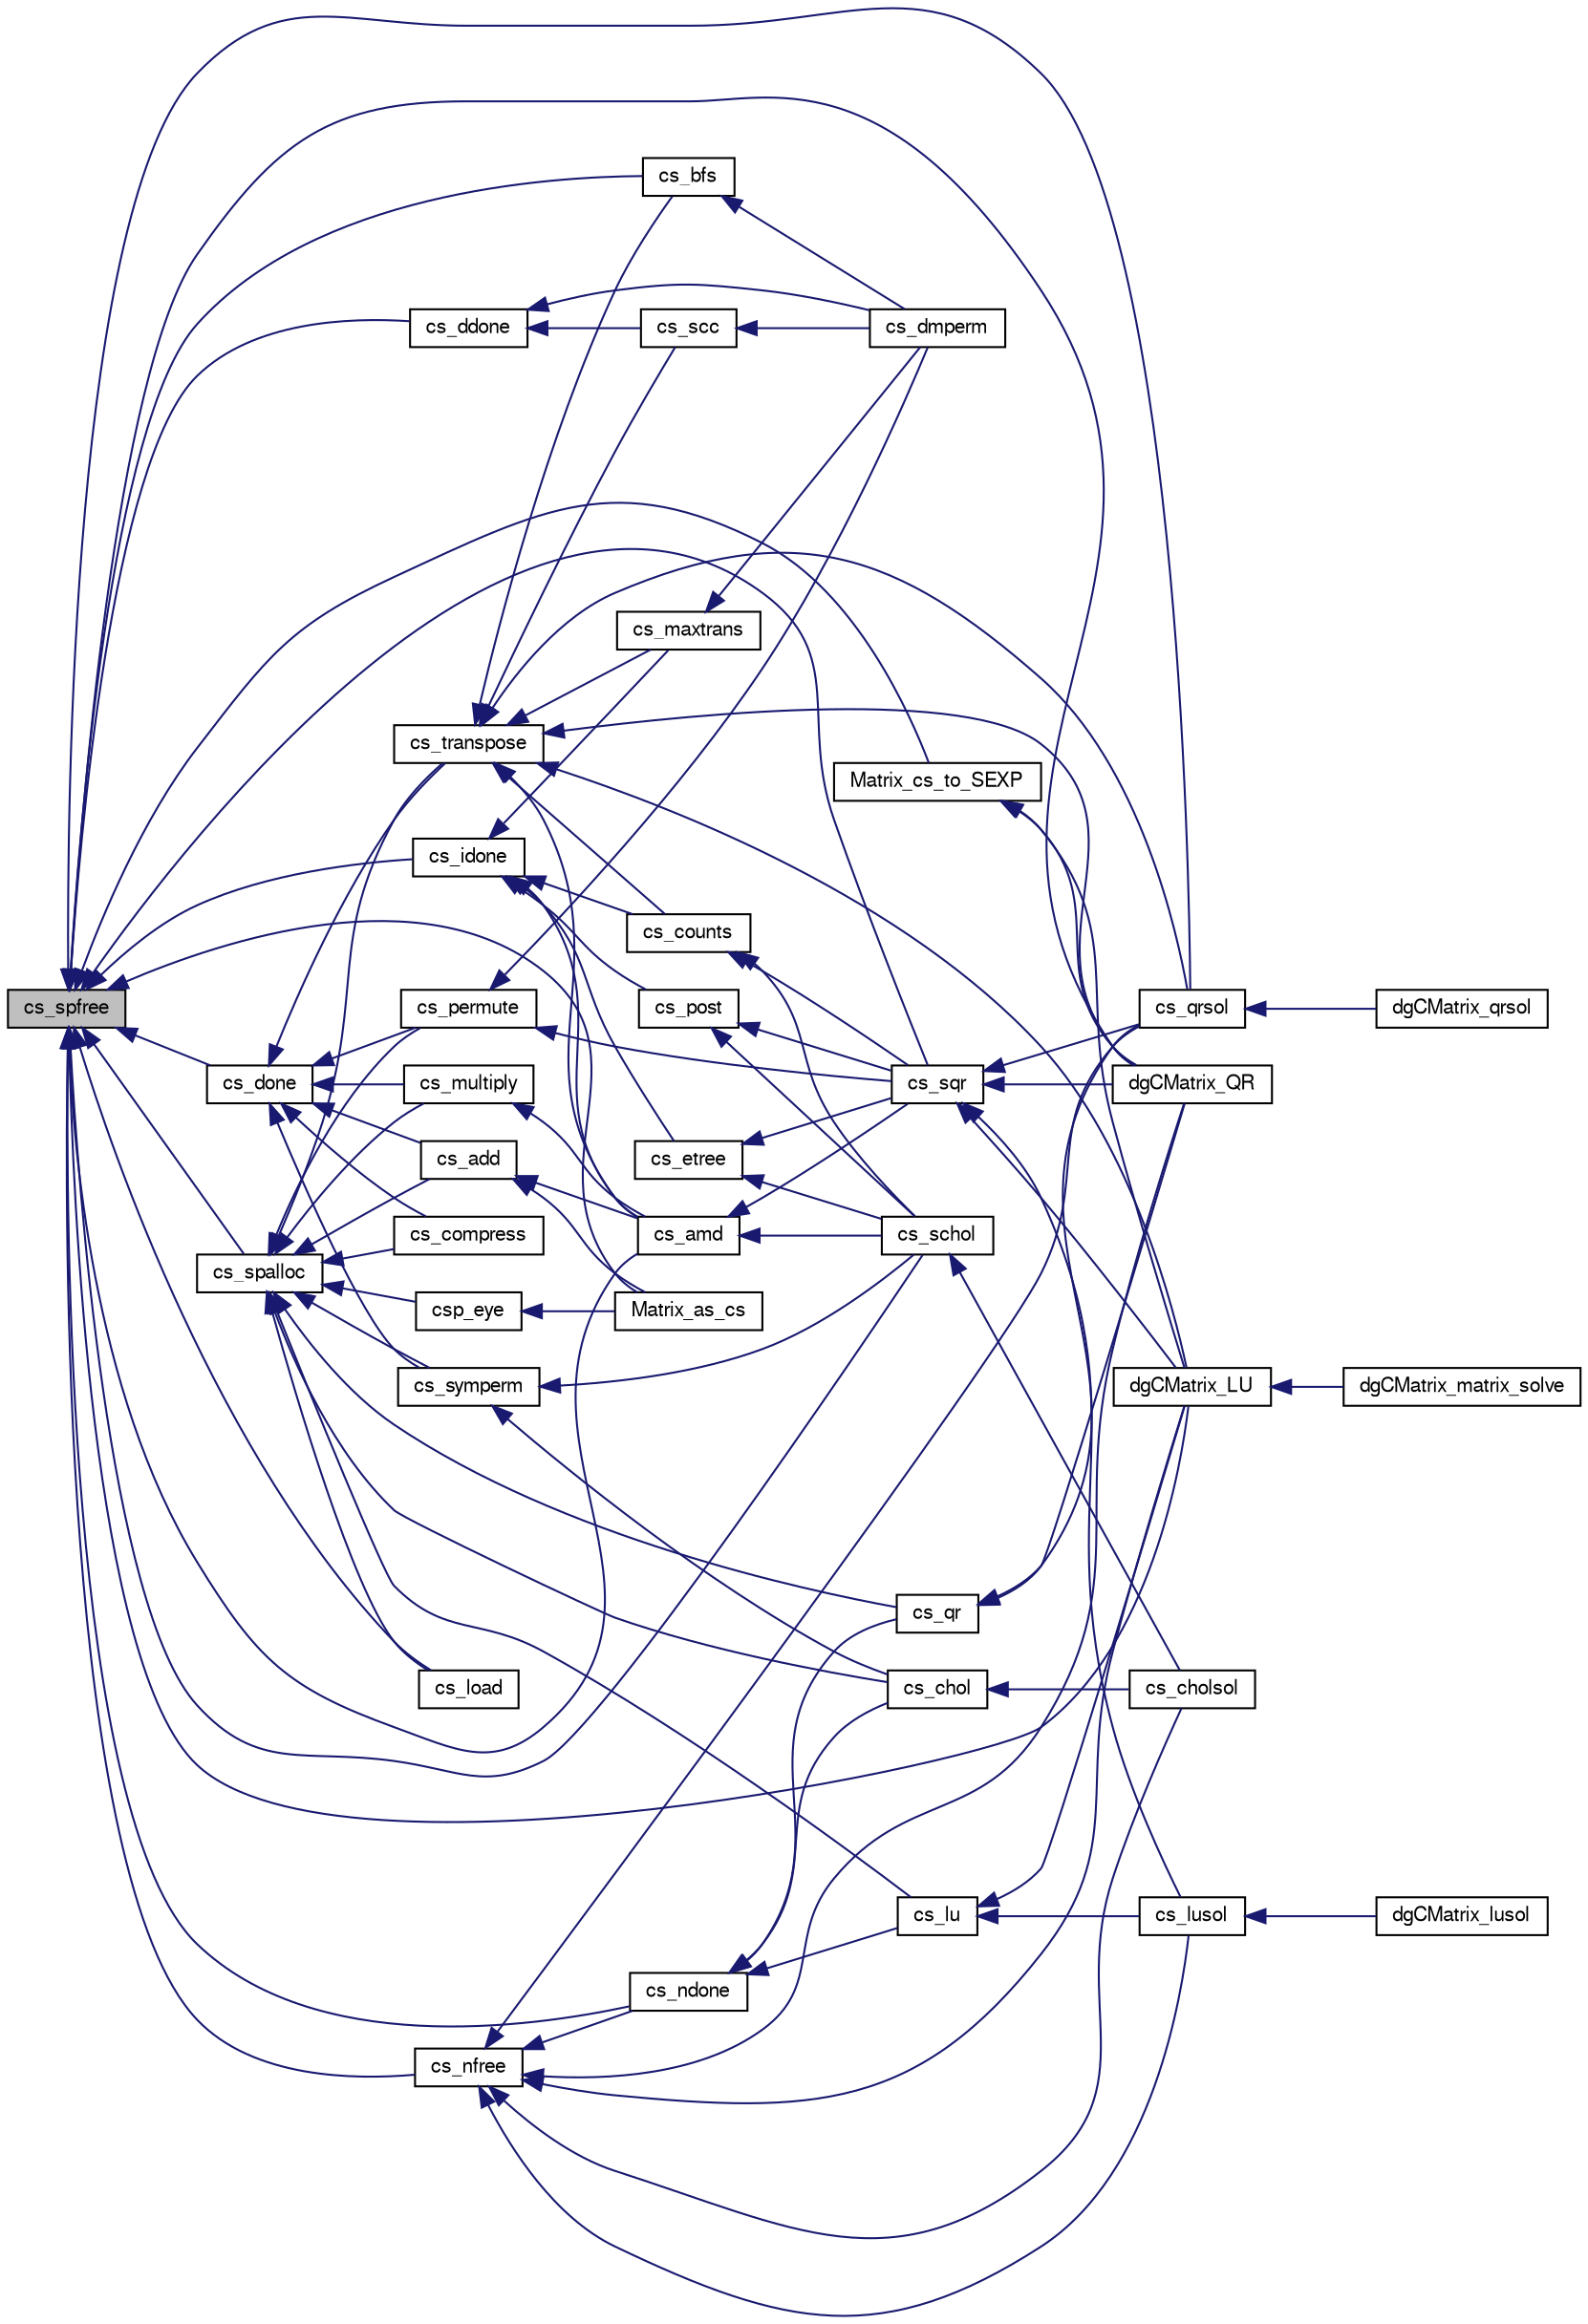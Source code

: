 digraph G
{
  edge [fontname="FreeSans",fontsize=10,labelfontname="FreeSans",labelfontsize=10];
  node [fontname="FreeSans",fontsize=10,shape=record];
  rankdir=LR;
  Node1 [label="cs_spfree",height=0.2,width=0.4,color="black", fillcolor="grey75", style="filled" fontcolor="black"];
  Node1 -> Node2 [dir=back,color="midnightblue",fontsize=10,style="solid",fontname="FreeSans"];
  Node2 [label="cs_amd",height=0.2,width=0.4,color="black", fillcolor="white", style="filled",URL="$cs_8h.html#633a0b0214f3ee86a27adf6ee6dea640"];
  Node2 -> Node3 [dir=back,color="midnightblue",fontsize=10,style="solid",fontname="FreeSans"];
  Node3 [label="cs_schol",height=0.2,width=0.4,color="black", fillcolor="white", style="filled",URL="$cs_8h.html#7c5aa6c4fadeba20b904a1c56b4543f5"];
  Node3 -> Node4 [dir=back,color="midnightblue",fontsize=10,style="solid",fontname="FreeSans"];
  Node4 [label="cs_cholsol",height=0.2,width=0.4,color="black", fillcolor="white", style="filled",URL="$cs_8h.html#661c215839fe06dfed360d022188abad"];
  Node2 -> Node5 [dir=back,color="midnightblue",fontsize=10,style="solid",fontname="FreeSans"];
  Node5 [label="cs_sqr",height=0.2,width=0.4,color="black", fillcolor="white", style="filled",URL="$cs_8h.html#31db4da8e996966094f83c7601dc08ff"];
  Node5 -> Node6 [dir=back,color="midnightblue",fontsize=10,style="solid",fontname="FreeSans"];
  Node6 [label="cs_lusol",height=0.2,width=0.4,color="black", fillcolor="white", style="filled",URL="$cs_8h.html#2ecf7b79f04b1f14554e67d3522b0ad4"];
  Node6 -> Node7 [dir=back,color="midnightblue",fontsize=10,style="solid",fontname="FreeSans"];
  Node7 [label="dgCMatrix_lusol",height=0.2,width=0.4,color="black", fillcolor="white", style="filled",URL="$dgCMatrix_8h.html#b39afc804422ac41e7e017dc4637a52a"];
  Node5 -> Node8 [dir=back,color="midnightblue",fontsize=10,style="solid",fontname="FreeSans"];
  Node8 [label="cs_qrsol",height=0.2,width=0.4,color="black", fillcolor="white", style="filled",URL="$cs_8h.html#f1cde25f7d702464291dd2a7e85b4770"];
  Node8 -> Node9 [dir=back,color="midnightblue",fontsize=10,style="solid",fontname="FreeSans"];
  Node9 [label="dgCMatrix_qrsol",height=0.2,width=0.4,color="black", fillcolor="white", style="filled",URL="$dgCMatrix_8h.html#5937063a2f86fc60d92f942eb9425b86"];
  Node5 -> Node10 [dir=back,color="midnightblue",fontsize=10,style="solid",fontname="FreeSans"];
  Node10 [label="dgCMatrix_LU",height=0.2,width=0.4,color="black", fillcolor="white", style="filled",URL="$dgCMatrix_8h.html#fbcd07ccafaa2ee0299b8d1972748a9c"];
  Node10 -> Node11 [dir=back,color="midnightblue",fontsize=10,style="solid",fontname="FreeSans"];
  Node11 [label="dgCMatrix_matrix_solve",height=0.2,width=0.4,color="black", fillcolor="white", style="filled",URL="$dgCMatrix_8h.html#eae674c1f247043d2e34fe45d4239769"];
  Node5 -> Node12 [dir=back,color="midnightblue",fontsize=10,style="solid",fontname="FreeSans"];
  Node12 [label="dgCMatrix_QR",height=0.2,width=0.4,color="black", fillcolor="white", style="filled",URL="$dgCMatrix_8h.html#2d37aad3c93e57b6dbafbf8a337273e8"];
  Node1 -> Node13 [dir=back,color="midnightblue",fontsize=10,style="solid",fontname="FreeSans"];
  Node13 [label="cs_bfs",height=0.2,width=0.4,color="black", fillcolor="white", style="filled",URL="$cs_8c.html#e296f1a9ad0b70efedc382fae12e028b"];
  Node13 -> Node14 [dir=back,color="midnightblue",fontsize=10,style="solid",fontname="FreeSans"];
  Node14 [label="cs_dmperm",height=0.2,width=0.4,color="black", fillcolor="white", style="filled",URL="$cs_8h.html#e2efa3ed8c8a2931e584b6d39a293e38"];
  Node1 -> Node15 [dir=back,color="midnightblue",fontsize=10,style="solid",fontname="FreeSans"];
  Node15 [label="cs_ddone",height=0.2,width=0.4,color="black", fillcolor="white", style="filled",URL="$cs_8h.html#312cb23797ac49cd9e99853f6bd2895f"];
  Node15 -> Node14 [dir=back,color="midnightblue",fontsize=10,style="solid",fontname="FreeSans"];
  Node15 -> Node16 [dir=back,color="midnightblue",fontsize=10,style="solid",fontname="FreeSans"];
  Node16 [label="cs_scc",height=0.2,width=0.4,color="black", fillcolor="white", style="filled",URL="$cs_8h.html#9fede5f7dcf4367d7d005ca6dd0ba100"];
  Node16 -> Node14 [dir=back,color="midnightblue",fontsize=10,style="solid",fontname="FreeSans"];
  Node1 -> Node17 [dir=back,color="midnightblue",fontsize=10,style="solid",fontname="FreeSans"];
  Node17 [label="cs_done",height=0.2,width=0.4,color="black", fillcolor="white", style="filled",URL="$cs_8h.html#41590e7ef8c8f3ebce8c7bbe07303c28"];
  Node17 -> Node18 [dir=back,color="midnightblue",fontsize=10,style="solid",fontname="FreeSans"];
  Node18 [label="cs_add",height=0.2,width=0.4,color="black", fillcolor="white", style="filled",URL="$cs_8h.html#12000fbd0b9198d3852978cca8386afe"];
  Node18 -> Node2 [dir=back,color="midnightblue",fontsize=10,style="solid",fontname="FreeSans"];
  Node18 -> Node19 [dir=back,color="midnightblue",fontsize=10,style="solid",fontname="FreeSans"];
  Node19 [label="Matrix_as_cs",height=0.2,width=0.4,color="black", fillcolor="white", style="filled",URL="$cs__utils_8c.html#e015ca3e4a6c1b3a7265208ab035a1c7",tooltip="Create a cs object with the contents of x."];
  Node17 -> Node20 [dir=back,color="midnightblue",fontsize=10,style="solid",fontname="FreeSans"];
  Node20 [label="cs_compress",height=0.2,width=0.4,color="black", fillcolor="white", style="filled",URL="$cs_8h.html#917a026613fc4f26e5c5c1b8ce2f8389"];
  Node17 -> Node21 [dir=back,color="midnightblue",fontsize=10,style="solid",fontname="FreeSans"];
  Node21 [label="cs_multiply",height=0.2,width=0.4,color="black", fillcolor="white", style="filled",URL="$cs_8h.html#066e18f8570c820530c73ebc88b30a97"];
  Node21 -> Node2 [dir=back,color="midnightblue",fontsize=10,style="solid",fontname="FreeSans"];
  Node17 -> Node22 [dir=back,color="midnightblue",fontsize=10,style="solid",fontname="FreeSans"];
  Node22 [label="cs_permute",height=0.2,width=0.4,color="black", fillcolor="white", style="filled",URL="$cs_8h.html#da9cc712c0db19bc1dc1ef9211e6ca3c"];
  Node22 -> Node14 [dir=back,color="midnightblue",fontsize=10,style="solid",fontname="FreeSans"];
  Node22 -> Node5 [dir=back,color="midnightblue",fontsize=10,style="solid",fontname="FreeSans"];
  Node17 -> Node23 [dir=back,color="midnightblue",fontsize=10,style="solid",fontname="FreeSans"];
  Node23 [label="cs_symperm",height=0.2,width=0.4,color="black", fillcolor="white", style="filled",URL="$cs_8h.html#3f7a692a1d59e85e601e4ca13c1acffc"];
  Node23 -> Node24 [dir=back,color="midnightblue",fontsize=10,style="solid",fontname="FreeSans"];
  Node24 [label="cs_chol",height=0.2,width=0.4,color="black", fillcolor="white", style="filled",URL="$cs_8h.html#5ae664f3c6b2baeed717be084e00e13f"];
  Node24 -> Node4 [dir=back,color="midnightblue",fontsize=10,style="solid",fontname="FreeSans"];
  Node23 -> Node3 [dir=back,color="midnightblue",fontsize=10,style="solid",fontname="FreeSans"];
  Node17 -> Node25 [dir=back,color="midnightblue",fontsize=10,style="solid",fontname="FreeSans"];
  Node25 [label="cs_transpose",height=0.2,width=0.4,color="black", fillcolor="white", style="filled",URL="$cs_8h.html#090225477a18abe5f8d5ab26e4efaf3a"];
  Node25 -> Node2 [dir=back,color="midnightblue",fontsize=10,style="solid",fontname="FreeSans"];
  Node25 -> Node13 [dir=back,color="midnightblue",fontsize=10,style="solid",fontname="FreeSans"];
  Node25 -> Node26 [dir=back,color="midnightblue",fontsize=10,style="solid",fontname="FreeSans"];
  Node26 [label="cs_counts",height=0.2,width=0.4,color="black", fillcolor="white", style="filled",URL="$cs_8h.html#a7fdeead97aef81cdf18af7576a7f722"];
  Node26 -> Node3 [dir=back,color="midnightblue",fontsize=10,style="solid",fontname="FreeSans"];
  Node26 -> Node5 [dir=back,color="midnightblue",fontsize=10,style="solid",fontname="FreeSans"];
  Node25 -> Node27 [dir=back,color="midnightblue",fontsize=10,style="solid",fontname="FreeSans"];
  Node27 [label="cs_maxtrans",height=0.2,width=0.4,color="black", fillcolor="white", style="filled",URL="$cs_8h.html#0404ef3688f241d15729b5c54c59a704"];
  Node27 -> Node14 [dir=back,color="midnightblue",fontsize=10,style="solid",fontname="FreeSans"];
  Node25 -> Node8 [dir=back,color="midnightblue",fontsize=10,style="solid",fontname="FreeSans"];
  Node25 -> Node16 [dir=back,color="midnightblue",fontsize=10,style="solid",fontname="FreeSans"];
  Node25 -> Node10 [dir=back,color="midnightblue",fontsize=10,style="solid",fontname="FreeSans"];
  Node25 -> Node12 [dir=back,color="midnightblue",fontsize=10,style="solid",fontname="FreeSans"];
  Node1 -> Node28 [dir=back,color="midnightblue",fontsize=10,style="solid",fontname="FreeSans"];
  Node28 [label="cs_idone",height=0.2,width=0.4,color="black", fillcolor="white", style="filled",URL="$cs_8h.html#9c3bd8e36cdfb832d199b580e22467c7"];
  Node28 -> Node2 [dir=back,color="midnightblue",fontsize=10,style="solid",fontname="FreeSans"];
  Node28 -> Node26 [dir=back,color="midnightblue",fontsize=10,style="solid",fontname="FreeSans"];
  Node28 -> Node29 [dir=back,color="midnightblue",fontsize=10,style="solid",fontname="FreeSans"];
  Node29 [label="cs_etree",height=0.2,width=0.4,color="black", fillcolor="white", style="filled",URL="$cs_8h.html#5c531804008e67c207e93f14c2551b1a"];
  Node29 -> Node3 [dir=back,color="midnightblue",fontsize=10,style="solid",fontname="FreeSans"];
  Node29 -> Node5 [dir=back,color="midnightblue",fontsize=10,style="solid",fontname="FreeSans"];
  Node28 -> Node27 [dir=back,color="midnightblue",fontsize=10,style="solid",fontname="FreeSans"];
  Node28 -> Node30 [dir=back,color="midnightblue",fontsize=10,style="solid",fontname="FreeSans"];
  Node30 [label="cs_post",height=0.2,width=0.4,color="black", fillcolor="white", style="filled",URL="$cs_8h.html#dc01793c66e6caa0eef76be3dda7ffd5"];
  Node30 -> Node3 [dir=back,color="midnightblue",fontsize=10,style="solid",fontname="FreeSans"];
  Node30 -> Node5 [dir=back,color="midnightblue",fontsize=10,style="solid",fontname="FreeSans"];
  Node1 -> Node31 [dir=back,color="midnightblue",fontsize=10,style="solid",fontname="FreeSans"];
  Node31 [label="cs_load",height=0.2,width=0.4,color="black", fillcolor="white", style="filled",URL="$cs_8h.html#12eb66c4f53e51ee5e03ec0b9f24b368"];
  Node1 -> Node32 [dir=back,color="midnightblue",fontsize=10,style="solid",fontname="FreeSans"];
  Node32 [label="cs_ndone",height=0.2,width=0.4,color="black", fillcolor="white", style="filled",URL="$cs_8h.html#24796e2f78414578fd2b8e7528535cbb"];
  Node32 -> Node24 [dir=back,color="midnightblue",fontsize=10,style="solid",fontname="FreeSans"];
  Node32 -> Node33 [dir=back,color="midnightblue",fontsize=10,style="solid",fontname="FreeSans"];
  Node33 [label="cs_lu",height=0.2,width=0.4,color="black", fillcolor="white", style="filled",URL="$cs_8h.html#6a35ad4816f210234a33eed09b19d181"];
  Node33 -> Node6 [dir=back,color="midnightblue",fontsize=10,style="solid",fontname="FreeSans"];
  Node33 -> Node10 [dir=back,color="midnightblue",fontsize=10,style="solid",fontname="FreeSans"];
  Node32 -> Node34 [dir=back,color="midnightblue",fontsize=10,style="solid",fontname="FreeSans"];
  Node34 [label="cs_qr",height=0.2,width=0.4,color="black", fillcolor="white", style="filled",URL="$cs_8h.html#767dc90c22d90fe898f72c2da0d98c03"];
  Node34 -> Node8 [dir=back,color="midnightblue",fontsize=10,style="solid",fontname="FreeSans"];
  Node34 -> Node12 [dir=back,color="midnightblue",fontsize=10,style="solid",fontname="FreeSans"];
  Node1 -> Node35 [dir=back,color="midnightblue",fontsize=10,style="solid",fontname="FreeSans"];
  Node35 [label="cs_nfree",height=0.2,width=0.4,color="black", fillcolor="white", style="filled",URL="$cs_8h.html#f2e6d75dfc24a842fdbce3aa510dc4bc"];
  Node35 -> Node4 [dir=back,color="midnightblue",fontsize=10,style="solid",fontname="FreeSans"];
  Node35 -> Node6 [dir=back,color="midnightblue",fontsize=10,style="solid",fontname="FreeSans"];
  Node35 -> Node32 [dir=back,color="midnightblue",fontsize=10,style="solid",fontname="FreeSans"];
  Node35 -> Node8 [dir=back,color="midnightblue",fontsize=10,style="solid",fontname="FreeSans"];
  Node35 -> Node10 [dir=back,color="midnightblue",fontsize=10,style="solid",fontname="FreeSans"];
  Node35 -> Node12 [dir=back,color="midnightblue",fontsize=10,style="solid",fontname="FreeSans"];
  Node1 -> Node8 [dir=back,color="midnightblue",fontsize=10,style="solid",fontname="FreeSans"];
  Node1 -> Node3 [dir=back,color="midnightblue",fontsize=10,style="solid",fontname="FreeSans"];
  Node1 -> Node36 [dir=back,color="midnightblue",fontsize=10,style="solid",fontname="FreeSans"];
  Node36 [label="cs_spalloc",height=0.2,width=0.4,color="black", fillcolor="white", style="filled",URL="$cs_8h.html#ad3a584d9185a4fe4497a36f892b9c72"];
  Node36 -> Node18 [dir=back,color="midnightblue",fontsize=10,style="solid",fontname="FreeSans"];
  Node36 -> Node24 [dir=back,color="midnightblue",fontsize=10,style="solid",fontname="FreeSans"];
  Node36 -> Node20 [dir=back,color="midnightblue",fontsize=10,style="solid",fontname="FreeSans"];
  Node36 -> Node31 [dir=back,color="midnightblue",fontsize=10,style="solid",fontname="FreeSans"];
  Node36 -> Node33 [dir=back,color="midnightblue",fontsize=10,style="solid",fontname="FreeSans"];
  Node36 -> Node21 [dir=back,color="midnightblue",fontsize=10,style="solid",fontname="FreeSans"];
  Node36 -> Node22 [dir=back,color="midnightblue",fontsize=10,style="solid",fontname="FreeSans"];
  Node36 -> Node34 [dir=back,color="midnightblue",fontsize=10,style="solid",fontname="FreeSans"];
  Node36 -> Node23 [dir=back,color="midnightblue",fontsize=10,style="solid",fontname="FreeSans"];
  Node36 -> Node25 [dir=back,color="midnightblue",fontsize=10,style="solid",fontname="FreeSans"];
  Node36 -> Node37 [dir=back,color="midnightblue",fontsize=10,style="solid",fontname="FreeSans"];
  Node37 [label="csp_eye",height=0.2,width=0.4,color="black", fillcolor="white", style="filled",URL="$cs__utils_8c.html#3f4422610da1a3e9e7268e1843ca6de5",tooltip="Create an identity matrix of size n as a cs struct."];
  Node37 -> Node19 [dir=back,color="midnightblue",fontsize=10,style="solid",fontname="FreeSans"];
  Node1 -> Node5 [dir=back,color="midnightblue",fontsize=10,style="solid",fontname="FreeSans"];
  Node1 -> Node10 [dir=back,color="midnightblue",fontsize=10,style="solid",fontname="FreeSans"];
  Node1 -> Node12 [dir=back,color="midnightblue",fontsize=10,style="solid",fontname="FreeSans"];
  Node1 -> Node19 [dir=back,color="midnightblue",fontsize=10,style="solid",fontname="FreeSans"];
  Node1 -> Node38 [dir=back,color="midnightblue",fontsize=10,style="solid",fontname="FreeSans"];
  Node38 [label="Matrix_cs_to_SEXP",height=0.2,width=0.4,color="black", fillcolor="white", style="filled",URL="$cs__utils_8c.html#e53880c709c9977b041217226c202deb",tooltip="Copy the contents of a to an appropriate CsparseMatrix object and, optionally, free..."];
  Node38 -> Node10 [dir=back,color="midnightblue",fontsize=10,style="solid",fontname="FreeSans"];
  Node38 -> Node12 [dir=back,color="midnightblue",fontsize=10,style="solid",fontname="FreeSans"];
}
